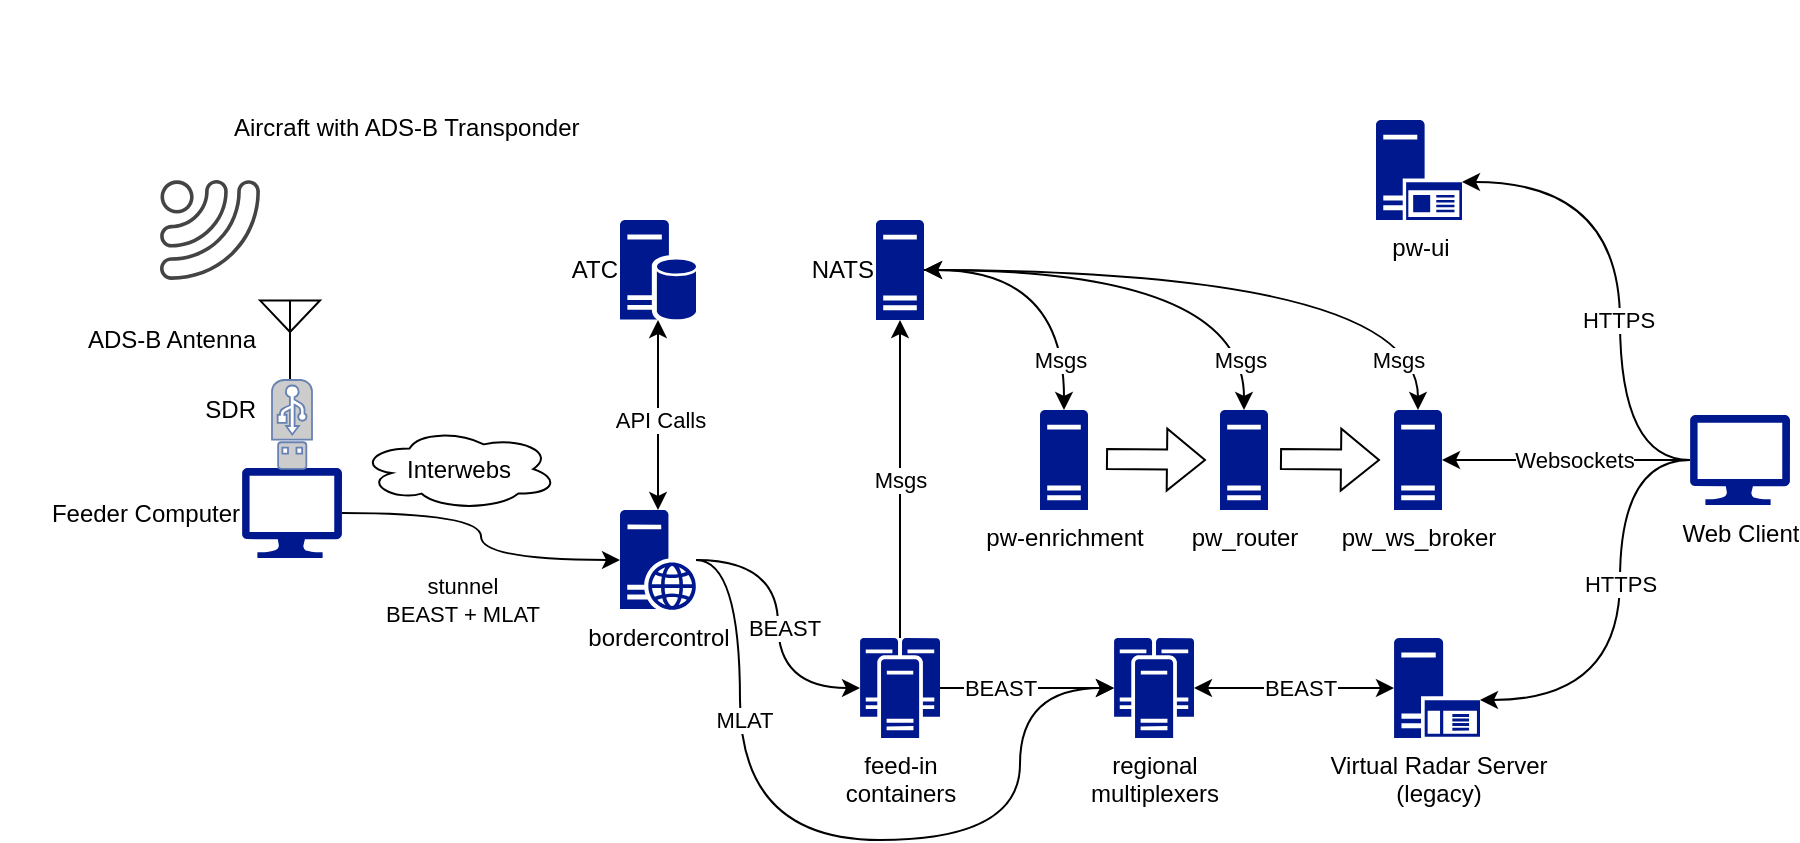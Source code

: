 <mxfile version="22.1.0" type="github" pages="2">
  <diagram name="Normal Diagram" id="iTWbd6mipeBpZk2Jp2Tz">
    <mxGraphModel dx="892" dy="388" grid="1" gridSize="10" guides="1" tooltips="1" connect="1" arrows="1" fold="1" page="1" pageScale="1" pageWidth="827" pageHeight="1169" background="#ffffff" math="0" shadow="0">
      <root>
        <mxCell id="0" />
        <mxCell id="1" parent="0" />
        <mxCell id="iywb-d-cCoqlkZep_opl-2" value="" style="sketch=0;pointerEvents=1;shadow=0;dashed=0;html=1;strokeColor=none;fillColor=#434445;aspect=fixed;labelPosition=center;verticalLabelPosition=bottom;verticalAlign=top;align=center;outlineConnect=0;shape=mxgraph.vvd.wi_fi;rotation=90;" parent="1" vertex="1">
          <mxGeometry x="90" y="100" width="50" height="50" as="geometry" />
        </mxCell>
        <mxCell id="iywb-d-cCoqlkZep_opl-3" value="" style="verticalLabelPosition=bottom;shadow=0;dashed=0;align=center;html=1;verticalAlign=top;shape=mxgraph.electrical.radio.aerial_-_antenna_2;" parent="1" vertex="1">
          <mxGeometry x="140" y="160" width="30" height="40" as="geometry" />
        </mxCell>
        <mxCell id="1zK_jm-uq4jT2fNUcjU_-1" value="Feeder Computer" style="sketch=0;aspect=fixed;pointerEvents=1;shadow=0;dashed=0;html=1;strokeColor=none;labelPosition=left;verticalLabelPosition=middle;verticalAlign=middle;align=right;fillColor=#00188D;shape=mxgraph.azure.computer" parent="1" vertex="1">
          <mxGeometry x="131" y="244" width="50" height="45" as="geometry" />
        </mxCell>
        <mxCell id="1zK_jm-uq4jT2fNUcjU_-2" value="" style="fontColor=#0066CC;verticalAlign=top;verticalLabelPosition=bottom;labelPosition=center;align=center;html=1;outlineConnect=0;fillColor=#CCCCCC;strokeColor=#6881B3;gradientColor=none;gradientDirection=north;strokeWidth=2;shape=mxgraph.networks.usb_stick;rotation=-180;" parent="1" vertex="1">
          <mxGeometry x="146" y="200" width="20" height="44.44" as="geometry" />
        </mxCell>
        <mxCell id="1zK_jm-uq4jT2fNUcjU_-3" value="" style="shape=image;html=1;verticalAlign=top;verticalLabelPosition=bottom;labelBackgroundColor=#ffffff;imageAspect=0;aspect=fixed;image=https://cdn4.iconfinder.com/data/icons/transportation-190/1000/airline_aircraft_airport_air_airliner_airplane_airway-128.png" parent="1" vertex="1">
          <mxGeometry x="10" y="10" width="128" height="128" as="geometry" />
        </mxCell>
        <mxCell id="1zK_jm-uq4jT2fNUcjU_-4" value="Aircraft with ADS-B Transponder" style="text;strokeColor=none;align=left;fillColor=none;html=1;verticalAlign=middle;whiteSpace=wrap;rounded=0;" parent="1" vertex="1">
          <mxGeometry x="125" y="59" width="210" height="30" as="geometry" />
        </mxCell>
        <mxCell id="1zK_jm-uq4jT2fNUcjU_-5" value="ADS-B Antenna" style="text;strokeColor=none;align=right;fillColor=none;html=1;verticalAlign=middle;whiteSpace=wrap;rounded=0;" parent="1" vertex="1">
          <mxGeometry x="35" y="165" width="105" height="30" as="geometry" />
        </mxCell>
        <mxCell id="1zK_jm-uq4jT2fNUcjU_-6" value="SDR" style="text;strokeColor=none;align=right;fillColor=none;html=1;verticalAlign=middle;whiteSpace=wrap;rounded=0;" parent="1" vertex="1">
          <mxGeometry x="100" y="200" width="40" height="30" as="geometry" />
        </mxCell>
        <mxCell id="wi6hc9yVbQGGReYQ5mCS-23" style="edgeStyle=orthogonalEdgeStyle;curved=1;rounded=0;orthogonalLoop=1;jettySize=auto;html=1;entryX=0;entryY=0.5;entryDx=0;entryDy=0;entryPerimeter=0;" parent="1" source="wi6hc9yVbQGGReYQ5mCS-3" target="wi6hc9yVbQGGReYQ5mCS-14" edge="1">
          <mxGeometry relative="1" as="geometry">
            <mxPoint x="400" y="440" as="targetPoint" />
            <Array as="points">
              <mxPoint x="380" y="290" />
              <mxPoint x="380" y="430" />
              <mxPoint x="520" y="430" />
              <mxPoint x="520" y="354" />
            </Array>
          </mxGeometry>
        </mxCell>
        <mxCell id="wi6hc9yVbQGGReYQ5mCS-24" value="MLAT" style="edgeLabel;html=1;align=center;verticalAlign=middle;resizable=0;points=[];" parent="wi6hc9yVbQGGReYQ5mCS-23" vertex="1" connectable="0">
          <mxGeometry x="0.151" y="-1" relative="1" as="geometry">
            <mxPoint x="-81" y="-61" as="offset" />
          </mxGeometry>
        </mxCell>
        <mxCell id="wi6hc9yVbQGGReYQ5mCS-25" style="edgeStyle=orthogonalEdgeStyle;curved=1;rounded=0;orthogonalLoop=1;jettySize=auto;html=1;startArrow=classic;startFill=1;entryX=0.5;entryY=1;entryDx=0;entryDy=0;entryPerimeter=0;" parent="1" source="wi6hc9yVbQGGReYQ5mCS-3" target="wi6hc9yVbQGGReYQ5mCS-5" edge="1">
          <mxGeometry relative="1" as="geometry">
            <mxPoint x="339" y="200" as="targetPoint" />
          </mxGeometry>
        </mxCell>
        <mxCell id="wi6hc9yVbQGGReYQ5mCS-26" value="API Calls" style="edgeLabel;html=1;align=center;verticalAlign=middle;resizable=0;points=[];" parent="wi6hc9yVbQGGReYQ5mCS-25" vertex="1" connectable="0">
          <mxGeometry x="-0.046" y="-1" relative="1" as="geometry">
            <mxPoint as="offset" />
          </mxGeometry>
        </mxCell>
        <mxCell id="wi6hc9yVbQGGReYQ5mCS-3" value="bordercontrol" style="sketch=0;aspect=fixed;pointerEvents=1;shadow=0;dashed=0;html=1;strokeColor=none;labelPosition=center;verticalLabelPosition=bottom;verticalAlign=top;align=center;fillColor=#00188D;shape=mxgraph.mscae.enterprise.web_server" parent="1" vertex="1">
          <mxGeometry x="320" y="265" width="38" height="50" as="geometry" />
        </mxCell>
        <mxCell id="wi6hc9yVbQGGReYQ5mCS-5" value="ATC" style="sketch=0;aspect=fixed;pointerEvents=1;shadow=0;dashed=0;html=1;strokeColor=none;labelPosition=left;verticalLabelPosition=middle;verticalAlign=middle;align=right;fillColor=#00188D;shape=mxgraph.mscae.enterprise.database_server" parent="1" vertex="1">
          <mxGeometry x="320" y="120" width="38" height="50" as="geometry" />
        </mxCell>
        <mxCell id="wi6hc9yVbQGGReYQ5mCS-7" value="feed-in&lt;br&gt;containers" style="sketch=0;aspect=fixed;pointerEvents=1;shadow=0;dashed=0;html=1;strokeColor=none;labelPosition=center;verticalLabelPosition=bottom;verticalAlign=top;align=center;fillColor=#00188D;shape=mxgraph.mscae.enterprise.cluster_server" parent="1" vertex="1">
          <mxGeometry x="440" y="329" width="40" height="50" as="geometry" />
        </mxCell>
        <mxCell id="wi6hc9yVbQGGReYQ5mCS-9" value="Virtual Radar Server&lt;br&gt;(legacy)" style="sketch=0;aspect=fixed;pointerEvents=1;shadow=0;dashed=0;html=1;strokeColor=none;labelPosition=center;verticalLabelPosition=bottom;verticalAlign=top;align=center;fillColor=#00188D;shape=mxgraph.mscae.enterprise.application_server" parent="1" vertex="1">
          <mxGeometry x="707" y="329" width="43" height="50" as="geometry" />
        </mxCell>
        <mxCell id="wi6hc9yVbQGGReYQ5mCS-11" value="Interwebs" style="ellipse;shape=cloud;whiteSpace=wrap;html=1;" parent="1" vertex="1">
          <mxGeometry x="190" y="224" width="99" height="41" as="geometry" />
        </mxCell>
        <mxCell id="wi6hc9yVbQGGReYQ5mCS-12" style="edgeStyle=orthogonalEdgeStyle;curved=1;rounded=0;orthogonalLoop=1;jettySize=auto;html=1;entryX=0;entryY=0.5;entryDx=0;entryDy=0;entryPerimeter=0;" parent="1" source="wi6hc9yVbQGGReYQ5mCS-3" target="wi6hc9yVbQGGReYQ5mCS-7" edge="1">
          <mxGeometry relative="1" as="geometry" />
        </mxCell>
        <mxCell id="wi6hc9yVbQGGReYQ5mCS-13" value="BEAST" style="edgeLabel;html=1;align=center;verticalAlign=middle;resizable=0;points=[];" parent="wi6hc9yVbQGGReYQ5mCS-12" vertex="1" connectable="0">
          <mxGeometry x="0.024" y="3" relative="1" as="geometry">
            <mxPoint as="offset" />
          </mxGeometry>
        </mxCell>
        <mxCell id="wi6hc9yVbQGGReYQ5mCS-14" value="regional&lt;br&gt;multiplexers" style="sketch=0;aspect=fixed;pointerEvents=1;shadow=0;dashed=0;html=1;strokeColor=none;labelPosition=center;verticalLabelPosition=bottom;verticalAlign=top;align=center;fillColor=#00188D;shape=mxgraph.mscae.enterprise.cluster_server" parent="1" vertex="1">
          <mxGeometry x="567" y="329" width="40" height="50" as="geometry" />
        </mxCell>
        <mxCell id="wi6hc9yVbQGGReYQ5mCS-16" style="edgeStyle=orthogonalEdgeStyle;curved=1;rounded=0;orthogonalLoop=1;jettySize=auto;html=1;entryX=0;entryY=0.5;entryDx=0;entryDy=0;entryPerimeter=0;" parent="1" source="wi6hc9yVbQGGReYQ5mCS-7" target="wi6hc9yVbQGGReYQ5mCS-14" edge="1">
          <mxGeometry relative="1" as="geometry" />
        </mxCell>
        <mxCell id="wi6hc9yVbQGGReYQ5mCS-17" value="BEAST" style="edgeLabel;html=1;align=center;verticalAlign=middle;resizable=0;points=[];" parent="wi6hc9yVbQGGReYQ5mCS-16" vertex="1" connectable="0">
          <mxGeometry x="0.025" y="-2" relative="1" as="geometry">
            <mxPoint x="-15" y="-2" as="offset" />
          </mxGeometry>
        </mxCell>
        <mxCell id="wi6hc9yVbQGGReYQ5mCS-21" style="edgeStyle=orthogonalEdgeStyle;curved=1;rounded=0;orthogonalLoop=1;jettySize=auto;html=1;entryX=0;entryY=0.5;entryDx=0;entryDy=0;entryPerimeter=0;startArrow=classic;startFill=1;" parent="1" source="wi6hc9yVbQGGReYQ5mCS-14" target="wi6hc9yVbQGGReYQ5mCS-9" edge="1">
          <mxGeometry relative="1" as="geometry" />
        </mxCell>
        <mxCell id="wi6hc9yVbQGGReYQ5mCS-51" value="BEAST" style="edgeLabel;html=1;align=center;verticalAlign=middle;resizable=0;points=[];" parent="wi6hc9yVbQGGReYQ5mCS-21" vertex="1" connectable="0">
          <mxGeometry x="-0.08" y="-1" relative="1" as="geometry">
            <mxPoint x="7" y="-1" as="offset" />
          </mxGeometry>
        </mxCell>
        <mxCell id="wi6hc9yVbQGGReYQ5mCS-27" value="NATS" style="sketch=0;aspect=fixed;pointerEvents=1;shadow=0;dashed=0;html=1;strokeColor=none;labelPosition=left;verticalLabelPosition=middle;verticalAlign=middle;align=right;fillColor=#00188D;shape=mxgraph.mscae.enterprise.server_generic" parent="1" vertex="1">
          <mxGeometry x="448" y="120" width="24" height="50" as="geometry" />
        </mxCell>
        <mxCell id="wi6hc9yVbQGGReYQ5mCS-28" value="Msgs" style="edgeStyle=orthogonalEdgeStyle;curved=1;rounded=0;orthogonalLoop=1;jettySize=auto;html=1;" parent="1" source="wi6hc9yVbQGGReYQ5mCS-7" target="wi6hc9yVbQGGReYQ5mCS-27" edge="1">
          <mxGeometry relative="1" as="geometry">
            <mxPoint x="460" y="190" as="targetPoint" />
          </mxGeometry>
        </mxCell>
        <mxCell id="wi6hc9yVbQGGReYQ5mCS-31" style="edgeStyle=orthogonalEdgeStyle;curved=1;rounded=0;orthogonalLoop=1;jettySize=auto;html=1;entryX=0;entryY=0.5;entryDx=0;entryDy=0;entryPerimeter=0;" parent="1" source="1zK_jm-uq4jT2fNUcjU_-1" target="wi6hc9yVbQGGReYQ5mCS-3" edge="1">
          <mxGeometry relative="1" as="geometry" />
        </mxCell>
        <mxCell id="wi6hc9yVbQGGReYQ5mCS-32" value="stunnel&lt;br&gt;BEAST + MLAT" style="edgeLabel;html=1;align=center;verticalAlign=middle;resizable=0;points=[];fillColor=none;" parent="wi6hc9yVbQGGReYQ5mCS-31" vertex="1" connectable="0">
          <mxGeometry x="0.009" y="1" relative="1" as="geometry">
            <mxPoint x="-11" y="31" as="offset" />
          </mxGeometry>
        </mxCell>
        <mxCell id="wi6hc9yVbQGGReYQ5mCS-35" value="pw-enrichment" style="sketch=0;aspect=fixed;pointerEvents=1;shadow=0;dashed=0;html=1;strokeColor=none;labelPosition=center;verticalLabelPosition=bottom;verticalAlign=top;align=center;fillColor=#00188D;shape=mxgraph.mscae.enterprise.server_generic" parent="1" vertex="1">
          <mxGeometry x="530" y="215" width="24" height="50" as="geometry" />
        </mxCell>
        <mxCell id="wi6hc9yVbQGGReYQ5mCS-36" style="edgeStyle=orthogonalEdgeStyle;curved=1;rounded=0;orthogonalLoop=1;jettySize=auto;html=1;exitX=1;exitY=0.5;exitDx=0;exitDy=0;exitPerimeter=0;entryX=0.5;entryY=0;entryDx=0;entryDy=0;entryPerimeter=0;startArrow=classic;startFill=1;" parent="1" source="wi6hc9yVbQGGReYQ5mCS-27" target="wi6hc9yVbQGGReYQ5mCS-35" edge="1">
          <mxGeometry relative="1" as="geometry" />
        </mxCell>
        <mxCell id="wi6hc9yVbQGGReYQ5mCS-37" value="Msgs" style="edgeLabel;html=1;align=center;verticalAlign=middle;resizable=0;points=[];" parent="wi6hc9yVbQGGReYQ5mCS-36" vertex="1" connectable="0">
          <mxGeometry x="0.257" y="-12" relative="1" as="geometry">
            <mxPoint x="10" y="27" as="offset" />
          </mxGeometry>
        </mxCell>
        <mxCell id="wi6hc9yVbQGGReYQ5mCS-38" value="pw_router" style="sketch=0;aspect=fixed;pointerEvents=1;shadow=0;dashed=0;html=1;strokeColor=none;labelPosition=center;verticalLabelPosition=bottom;verticalAlign=top;align=center;fillColor=#00188D;shape=mxgraph.mscae.enterprise.server_generic" parent="1" vertex="1">
          <mxGeometry x="620" y="215" width="24" height="50" as="geometry" />
        </mxCell>
        <mxCell id="wi6hc9yVbQGGReYQ5mCS-39" style="edgeStyle=orthogonalEdgeStyle;curved=1;rounded=0;orthogonalLoop=1;jettySize=auto;html=1;exitX=0.5;exitY=0;exitDx=0;exitDy=0;exitPerimeter=0;entryX=1;entryY=0.5;entryDx=0;entryDy=0;entryPerimeter=0;startArrow=classic;startFill=1;" parent="1" source="wi6hc9yVbQGGReYQ5mCS-38" target="wi6hc9yVbQGGReYQ5mCS-27" edge="1">
          <mxGeometry relative="1" as="geometry" />
        </mxCell>
        <mxCell id="wi6hc9yVbQGGReYQ5mCS-40" value="Msgs" style="edgeLabel;html=1;align=center;verticalAlign=middle;resizable=0;points=[];" parent="wi6hc9yVbQGGReYQ5mCS-39" vertex="1" connectable="0">
          <mxGeometry x="-0.73" y="6" relative="1" as="geometry">
            <mxPoint x="4" y="6" as="offset" />
          </mxGeometry>
        </mxCell>
        <mxCell id="wi6hc9yVbQGGReYQ5mCS-41" value="pw_ws_broker" style="sketch=0;aspect=fixed;pointerEvents=1;shadow=0;dashed=0;html=1;strokeColor=none;labelPosition=center;verticalLabelPosition=bottom;verticalAlign=top;align=center;fillColor=#00188D;shape=mxgraph.mscae.enterprise.server_generic" parent="1" vertex="1">
          <mxGeometry x="707" y="215" width="24" height="50" as="geometry" />
        </mxCell>
        <mxCell id="wi6hc9yVbQGGReYQ5mCS-42" style="edgeStyle=orthogonalEdgeStyle;curved=1;rounded=0;orthogonalLoop=1;jettySize=auto;html=1;entryX=0.5;entryY=0;entryDx=0;entryDy=0;entryPerimeter=0;" parent="1" source="wi6hc9yVbQGGReYQ5mCS-27" target="wi6hc9yVbQGGReYQ5mCS-41" edge="1">
          <mxGeometry relative="1" as="geometry" />
        </mxCell>
        <mxCell id="wi6hc9yVbQGGReYQ5mCS-43" value="Msgs" style="edgeLabel;html=1;align=center;verticalAlign=middle;resizable=0;points=[];" parent="wi6hc9yVbQGGReYQ5mCS-42" vertex="1" connectable="0">
          <mxGeometry x="0.219" y="-20" relative="1" as="geometry">
            <mxPoint x="44" y="25" as="offset" />
          </mxGeometry>
        </mxCell>
        <mxCell id="wi6hc9yVbQGGReYQ5mCS-46" value="" style="shape=flexArrow;endArrow=classic;html=1;rounded=0;curved=1;" parent="1" edge="1">
          <mxGeometry width="50" height="50" relative="1" as="geometry">
            <mxPoint x="563" y="239.5" as="sourcePoint" />
            <mxPoint x="613" y="240" as="targetPoint" />
          </mxGeometry>
        </mxCell>
        <mxCell id="wi6hc9yVbQGGReYQ5mCS-47" value="" style="shape=flexArrow;endArrow=classic;html=1;rounded=0;curved=1;" parent="1" edge="1">
          <mxGeometry width="50" height="50" relative="1" as="geometry">
            <mxPoint x="650" y="239.5" as="sourcePoint" />
            <mxPoint x="700" y="240" as="targetPoint" />
          </mxGeometry>
        </mxCell>
        <mxCell id="wi6hc9yVbQGGReYQ5mCS-48" value="Web Client" style="sketch=0;aspect=fixed;pointerEvents=1;shadow=0;dashed=0;html=1;strokeColor=none;labelPosition=center;verticalLabelPosition=bottom;verticalAlign=top;align=center;fillColor=#00188D;shape=mxgraph.azure.computer" parent="1" vertex="1">
          <mxGeometry x="855" y="217.5" width="50" height="45" as="geometry" />
        </mxCell>
        <mxCell id="wi6hc9yVbQGGReYQ5mCS-49" style="edgeStyle=orthogonalEdgeStyle;curved=1;rounded=0;orthogonalLoop=1;jettySize=auto;html=1;entryX=1;entryY=0.5;entryDx=0;entryDy=0;entryPerimeter=0;" parent="1" source="wi6hc9yVbQGGReYQ5mCS-48" target="wi6hc9yVbQGGReYQ5mCS-41" edge="1">
          <mxGeometry relative="1" as="geometry" />
        </mxCell>
        <mxCell id="wi6hc9yVbQGGReYQ5mCS-50" value="Websockets" style="edgeLabel;html=1;align=center;verticalAlign=middle;resizable=0;points=[];" parent="wi6hc9yVbQGGReYQ5mCS-49" vertex="1" connectable="0">
          <mxGeometry x="-0.063" relative="1" as="geometry">
            <mxPoint as="offset" />
          </mxGeometry>
        </mxCell>
        <mxCell id="wi6hc9yVbQGGReYQ5mCS-54" value="pw-ui" style="sketch=0;aspect=fixed;pointerEvents=1;shadow=0;dashed=0;html=1;strokeColor=none;labelPosition=center;verticalLabelPosition=bottom;verticalAlign=top;align=center;fillColor=#00188D;shape=mxgraph.mscae.enterprise.application_server2" parent="1" vertex="1">
          <mxGeometry x="698" y="70" width="43" height="50" as="geometry" />
        </mxCell>
        <mxCell id="wi6hc9yVbQGGReYQ5mCS-55" style="edgeStyle=orthogonalEdgeStyle;curved=1;rounded=0;orthogonalLoop=1;jettySize=auto;html=1;exitX=0;exitY=0.5;exitDx=0;exitDy=0;exitPerimeter=0;entryX=1;entryY=0.62;entryDx=0;entryDy=0;entryPerimeter=0;" parent="1" source="wi6hc9yVbQGGReYQ5mCS-48" target="wi6hc9yVbQGGReYQ5mCS-54" edge="1">
          <mxGeometry relative="1" as="geometry">
            <Array as="points">
              <mxPoint x="820" y="240" />
              <mxPoint x="820" y="101" />
            </Array>
          </mxGeometry>
        </mxCell>
        <mxCell id="wi6hc9yVbQGGReYQ5mCS-56" value="HTTPS" style="edgeLabel;html=1;align=center;verticalAlign=middle;resizable=0;points=[];" parent="wi6hc9yVbQGGReYQ5mCS-55" vertex="1" connectable="0">
          <mxGeometry x="-0.17" y="1" relative="1" as="geometry">
            <mxPoint as="offset" />
          </mxGeometry>
        </mxCell>
        <mxCell id="wi6hc9yVbQGGReYQ5mCS-57" style="edgeStyle=orthogonalEdgeStyle;curved=1;rounded=0;orthogonalLoop=1;jettySize=auto;html=1;entryX=1;entryY=0.62;entryDx=0;entryDy=0;entryPerimeter=0;" parent="1" source="wi6hc9yVbQGGReYQ5mCS-48" target="wi6hc9yVbQGGReYQ5mCS-9" edge="1">
          <mxGeometry relative="1" as="geometry">
            <Array as="points">
              <mxPoint x="820" y="240" />
              <mxPoint x="820" y="360" />
            </Array>
          </mxGeometry>
        </mxCell>
        <mxCell id="wi6hc9yVbQGGReYQ5mCS-58" value="HTTPS" style="edgeLabel;html=1;align=center;verticalAlign=middle;resizable=0;points=[];" parent="wi6hc9yVbQGGReYQ5mCS-57" vertex="1" connectable="0">
          <mxGeometry x="-0.138" relative="1" as="geometry">
            <mxPoint as="offset" />
          </mxGeometry>
        </mxCell>
      </root>
    </mxGraphModel>
  </diagram>
  <diagram name="Connection Process" id="zjndegE4sOWe3NWzUyFI">
    <mxGraphModel dx="892" dy="388" grid="1" gridSize="10" guides="1" tooltips="1" connect="1" arrows="1" fold="1" page="1" pageScale="1" pageWidth="827" pageHeight="1169" background="#ffffff" math="0" shadow="0">
      <root>
        <mxCell id="wTiIIeL5UITSY5_BUZE6-0" />
        <mxCell id="wTiIIeL5UITSY5_BUZE6-1" parent="wTiIIeL5UITSY5_BUZE6-0" />
        <mxCell id="wTiIIeL5UITSY5_BUZE6-2" value="" style="sketch=0;pointerEvents=1;shadow=0;dashed=0;html=1;strokeColor=none;fillColor=#434445;aspect=fixed;labelPosition=center;verticalLabelPosition=bottom;verticalAlign=top;align=center;outlineConnect=0;shape=mxgraph.vvd.wi_fi;rotation=90;" vertex="1" parent="wTiIIeL5UITSY5_BUZE6-1">
          <mxGeometry x="90" y="100" width="50" height="50" as="geometry" />
        </mxCell>
        <mxCell id="wTiIIeL5UITSY5_BUZE6-3" value="" style="verticalLabelPosition=bottom;shadow=0;dashed=0;align=center;html=1;verticalAlign=top;shape=mxgraph.electrical.radio.aerial_-_antenna_2;" vertex="1" parent="wTiIIeL5UITSY5_BUZE6-1">
          <mxGeometry x="140" y="160" width="30" height="40" as="geometry" />
        </mxCell>
        <mxCell id="wTiIIeL5UITSY5_BUZE6-4" value="Feeder Computer" style="sketch=0;aspect=fixed;pointerEvents=1;shadow=0;dashed=0;html=1;strokeColor=none;labelPosition=left;verticalLabelPosition=middle;verticalAlign=middle;align=right;fillColor=#00188D;shape=mxgraph.azure.computer" vertex="1" parent="wTiIIeL5UITSY5_BUZE6-1">
          <mxGeometry x="131" y="244" width="50" height="45" as="geometry" />
        </mxCell>
        <mxCell id="wTiIIeL5UITSY5_BUZE6-5" value="" style="fontColor=#0066CC;verticalAlign=top;verticalLabelPosition=bottom;labelPosition=center;align=center;html=1;outlineConnect=0;fillColor=#CCCCCC;strokeColor=#6881B3;gradientColor=none;gradientDirection=north;strokeWidth=2;shape=mxgraph.networks.usb_stick;rotation=-180;" vertex="1" parent="wTiIIeL5UITSY5_BUZE6-1">
          <mxGeometry x="146" y="200" width="20" height="44.44" as="geometry" />
        </mxCell>
        <mxCell id="wTiIIeL5UITSY5_BUZE6-6" value="" style="shape=image;html=1;verticalAlign=top;verticalLabelPosition=bottom;labelBackgroundColor=#ffffff;imageAspect=0;aspect=fixed;image=https://cdn4.iconfinder.com/data/icons/transportation-190/1000/airline_aircraft_airport_air_airliner_airplane_airway-128.png" vertex="1" parent="wTiIIeL5UITSY5_BUZE6-1">
          <mxGeometry x="10" y="10" width="128" height="128" as="geometry" />
        </mxCell>
        <mxCell id="wTiIIeL5UITSY5_BUZE6-7" value="Aircraft with ADS-B Transponder" style="text;strokeColor=none;align=left;fillColor=none;html=1;verticalAlign=middle;whiteSpace=wrap;rounded=0;" vertex="1" parent="wTiIIeL5UITSY5_BUZE6-1">
          <mxGeometry x="125" y="59" width="210" height="30" as="geometry" />
        </mxCell>
        <mxCell id="wTiIIeL5UITSY5_BUZE6-8" value="ADS-B Antenna" style="text;strokeColor=none;align=right;fillColor=none;html=1;verticalAlign=middle;whiteSpace=wrap;rounded=0;" vertex="1" parent="wTiIIeL5UITSY5_BUZE6-1">
          <mxGeometry x="35" y="165" width="105" height="30" as="geometry" />
        </mxCell>
        <mxCell id="wTiIIeL5UITSY5_BUZE6-9" value="SDR" style="text;strokeColor=none;align=right;fillColor=none;html=1;verticalAlign=middle;whiteSpace=wrap;rounded=0;" vertex="1" parent="wTiIIeL5UITSY5_BUZE6-1">
          <mxGeometry x="100" y="200" width="40" height="30" as="geometry" />
        </mxCell>
        <mxCell id="wTiIIeL5UITSY5_BUZE6-10" style="edgeStyle=orthogonalEdgeStyle;curved=1;rounded=0;orthogonalLoop=1;jettySize=auto;html=1;entryX=0;entryY=0.5;entryDx=0;entryDy=0;entryPerimeter=0;" edge="1" parent="wTiIIeL5UITSY5_BUZE6-1" source="wTiIIeL5UITSY5_BUZE6-14" target="wTiIIeL5UITSY5_BUZE6-21">
          <mxGeometry relative="1" as="geometry">
            <mxPoint x="400" y="440" as="targetPoint" />
            <Array as="points">
              <mxPoint x="380" y="290" />
              <mxPoint x="380" y="430" />
              <mxPoint x="520" y="430" />
              <mxPoint x="520" y="354" />
            </Array>
          </mxGeometry>
        </mxCell>
        <mxCell id="wTiIIeL5UITSY5_BUZE6-11" value="MLAT" style="edgeLabel;html=1;align=center;verticalAlign=middle;resizable=0;points=[];" vertex="1" connectable="0" parent="wTiIIeL5UITSY5_BUZE6-10">
          <mxGeometry x="0.151" y="-1" relative="1" as="geometry">
            <mxPoint x="-81" y="-61" as="offset" />
          </mxGeometry>
        </mxCell>
        <mxCell id="wTiIIeL5UITSY5_BUZE6-12" style="edgeStyle=orthogonalEdgeStyle;curved=1;rounded=0;orthogonalLoop=1;jettySize=auto;html=1;startArrow=classic;startFill=1;entryX=0.5;entryY=1;entryDx=0;entryDy=0;entryPerimeter=0;" edge="1" parent="wTiIIeL5UITSY5_BUZE6-1" source="wTiIIeL5UITSY5_BUZE6-14" target="wTiIIeL5UITSY5_BUZE6-15">
          <mxGeometry relative="1" as="geometry">
            <mxPoint x="339" y="200" as="targetPoint" />
          </mxGeometry>
        </mxCell>
        <mxCell id="wTiIIeL5UITSY5_BUZE6-13" value="API Calls" style="edgeLabel;html=1;align=center;verticalAlign=middle;resizable=0;points=[];" vertex="1" connectable="0" parent="wTiIIeL5UITSY5_BUZE6-12">
          <mxGeometry x="-0.046" y="-1" relative="1" as="geometry">
            <mxPoint as="offset" />
          </mxGeometry>
        </mxCell>
        <mxCell id="wTiIIeL5UITSY5_BUZE6-14" value="bordercontrol" style="sketch=0;aspect=fixed;pointerEvents=1;shadow=0;dashed=0;html=1;strokeColor=none;labelPosition=center;verticalLabelPosition=bottom;verticalAlign=top;align=center;fillColor=#00188D;shape=mxgraph.mscae.enterprise.web_server" vertex="1" parent="wTiIIeL5UITSY5_BUZE6-1">
          <mxGeometry x="320" y="265" width="38" height="50" as="geometry" />
        </mxCell>
        <mxCell id="wTiIIeL5UITSY5_BUZE6-15" value="ATC" style="sketch=0;aspect=fixed;pointerEvents=1;shadow=0;dashed=0;html=1;strokeColor=none;labelPosition=left;verticalLabelPosition=middle;verticalAlign=middle;align=right;fillColor=#00188D;shape=mxgraph.mscae.enterprise.database_server" vertex="1" parent="wTiIIeL5UITSY5_BUZE6-1">
          <mxGeometry x="320" y="120" width="38" height="50" as="geometry" />
        </mxCell>
        <mxCell id="wTiIIeL5UITSY5_BUZE6-16" value="feed-in&lt;br&gt;containers" style="sketch=0;aspect=fixed;pointerEvents=1;shadow=0;dashed=0;html=1;strokeColor=none;labelPosition=center;verticalLabelPosition=bottom;verticalAlign=top;align=center;fillColor=#00188D;shape=mxgraph.mscae.enterprise.cluster_server" vertex="1" parent="wTiIIeL5UITSY5_BUZE6-1">
          <mxGeometry x="440" y="329" width="40" height="50" as="geometry" />
        </mxCell>
        <mxCell id="wTiIIeL5UITSY5_BUZE6-17" value="Virtual Radar Server&lt;br&gt;(legacy)" style="sketch=0;aspect=fixed;pointerEvents=1;shadow=0;dashed=0;html=1;strokeColor=none;labelPosition=center;verticalLabelPosition=bottom;verticalAlign=top;align=center;fillColor=#00188D;shape=mxgraph.mscae.enterprise.application_server" vertex="1" parent="wTiIIeL5UITSY5_BUZE6-1">
          <mxGeometry x="707" y="329" width="43" height="50" as="geometry" />
        </mxCell>
        <mxCell id="wTiIIeL5UITSY5_BUZE6-18" value="Interwebs" style="ellipse;shape=cloud;whiteSpace=wrap;html=1;" vertex="1" parent="wTiIIeL5UITSY5_BUZE6-1">
          <mxGeometry x="190" y="224" width="99" height="41" as="geometry" />
        </mxCell>
        <mxCell id="wTiIIeL5UITSY5_BUZE6-19" style="edgeStyle=orthogonalEdgeStyle;curved=1;rounded=0;orthogonalLoop=1;jettySize=auto;html=1;entryX=0;entryY=0.5;entryDx=0;entryDy=0;entryPerimeter=0;" edge="1" parent="wTiIIeL5UITSY5_BUZE6-1" source="wTiIIeL5UITSY5_BUZE6-14" target="wTiIIeL5UITSY5_BUZE6-16">
          <mxGeometry relative="1" as="geometry" />
        </mxCell>
        <mxCell id="wTiIIeL5UITSY5_BUZE6-20" value="BEAST" style="edgeLabel;html=1;align=center;verticalAlign=middle;resizable=0;points=[];" vertex="1" connectable="0" parent="wTiIIeL5UITSY5_BUZE6-19">
          <mxGeometry x="0.024" y="3" relative="1" as="geometry">
            <mxPoint as="offset" />
          </mxGeometry>
        </mxCell>
        <mxCell id="wTiIIeL5UITSY5_BUZE6-21" value="regional&lt;br&gt;multiplexers" style="sketch=0;aspect=fixed;pointerEvents=1;shadow=0;dashed=0;html=1;strokeColor=none;labelPosition=center;verticalLabelPosition=bottom;verticalAlign=top;align=center;fillColor=#00188D;shape=mxgraph.mscae.enterprise.cluster_server" vertex="1" parent="wTiIIeL5UITSY5_BUZE6-1">
          <mxGeometry x="567" y="329" width="40" height="50" as="geometry" />
        </mxCell>
        <mxCell id="wTiIIeL5UITSY5_BUZE6-22" style="edgeStyle=orthogonalEdgeStyle;curved=1;rounded=0;orthogonalLoop=1;jettySize=auto;html=1;entryX=0;entryY=0.5;entryDx=0;entryDy=0;entryPerimeter=0;" edge="1" parent="wTiIIeL5UITSY5_BUZE6-1" source="wTiIIeL5UITSY5_BUZE6-16" target="wTiIIeL5UITSY5_BUZE6-21">
          <mxGeometry relative="1" as="geometry" />
        </mxCell>
        <mxCell id="wTiIIeL5UITSY5_BUZE6-23" value="BEAST" style="edgeLabel;html=1;align=center;verticalAlign=middle;resizable=0;points=[];" vertex="1" connectable="0" parent="wTiIIeL5UITSY5_BUZE6-22">
          <mxGeometry x="0.025" y="-2" relative="1" as="geometry">
            <mxPoint x="-15" y="-2" as="offset" />
          </mxGeometry>
        </mxCell>
        <mxCell id="wTiIIeL5UITSY5_BUZE6-24" style="edgeStyle=orthogonalEdgeStyle;curved=1;rounded=0;orthogonalLoop=1;jettySize=auto;html=1;entryX=0;entryY=0.5;entryDx=0;entryDy=0;entryPerimeter=0;startArrow=classic;startFill=1;" edge="1" parent="wTiIIeL5UITSY5_BUZE6-1" source="wTiIIeL5UITSY5_BUZE6-21" target="wTiIIeL5UITSY5_BUZE6-17">
          <mxGeometry relative="1" as="geometry" />
        </mxCell>
        <mxCell id="wTiIIeL5UITSY5_BUZE6-25" value="BEAST" style="edgeLabel;html=1;align=center;verticalAlign=middle;resizable=0;points=[];" vertex="1" connectable="0" parent="wTiIIeL5UITSY5_BUZE6-24">
          <mxGeometry x="-0.08" y="-1" relative="1" as="geometry">
            <mxPoint x="7" y="-1" as="offset" />
          </mxGeometry>
        </mxCell>
        <mxCell id="wTiIIeL5UITSY5_BUZE6-26" value="NATS" style="sketch=0;aspect=fixed;pointerEvents=1;shadow=0;dashed=0;html=1;strokeColor=none;labelPosition=left;verticalLabelPosition=middle;verticalAlign=middle;align=right;fillColor=#00188D;shape=mxgraph.mscae.enterprise.server_generic" vertex="1" parent="wTiIIeL5UITSY5_BUZE6-1">
          <mxGeometry x="448" y="120" width="24" height="50" as="geometry" />
        </mxCell>
        <mxCell id="wTiIIeL5UITSY5_BUZE6-27" value="Msgs" style="edgeStyle=orthogonalEdgeStyle;curved=1;rounded=0;orthogonalLoop=1;jettySize=auto;html=1;" edge="1" parent="wTiIIeL5UITSY5_BUZE6-1" source="wTiIIeL5UITSY5_BUZE6-16" target="wTiIIeL5UITSY5_BUZE6-26">
          <mxGeometry relative="1" as="geometry">
            <mxPoint x="460" y="190" as="targetPoint" />
          </mxGeometry>
        </mxCell>
        <mxCell id="wTiIIeL5UITSY5_BUZE6-28" style="edgeStyle=orthogonalEdgeStyle;curved=1;rounded=0;orthogonalLoop=1;jettySize=auto;html=1;entryX=0;entryY=0.5;entryDx=0;entryDy=0;entryPerimeter=0;" edge="1" parent="wTiIIeL5UITSY5_BUZE6-1" source="wTiIIeL5UITSY5_BUZE6-4" target="wTiIIeL5UITSY5_BUZE6-14">
          <mxGeometry relative="1" as="geometry" />
        </mxCell>
        <mxCell id="wTiIIeL5UITSY5_BUZE6-29" value="stunnel&lt;br&gt;BEAST + MLAT" style="edgeLabel;html=1;align=center;verticalAlign=middle;resizable=0;points=[];fillColor=none;" vertex="1" connectable="0" parent="wTiIIeL5UITSY5_BUZE6-28">
          <mxGeometry x="0.009" y="1" relative="1" as="geometry">
            <mxPoint x="-11" y="31" as="offset" />
          </mxGeometry>
        </mxCell>
        <mxCell id="wTiIIeL5UITSY5_BUZE6-30" value="pw-enrichment" style="sketch=0;aspect=fixed;pointerEvents=1;shadow=0;dashed=0;html=1;strokeColor=none;labelPosition=center;verticalLabelPosition=bottom;verticalAlign=top;align=center;fillColor=#00188D;shape=mxgraph.mscae.enterprise.server_generic" vertex="1" parent="wTiIIeL5UITSY5_BUZE6-1">
          <mxGeometry x="530" y="215" width="24" height="50" as="geometry" />
        </mxCell>
        <mxCell id="wTiIIeL5UITSY5_BUZE6-31" style="edgeStyle=orthogonalEdgeStyle;curved=1;rounded=0;orthogonalLoop=1;jettySize=auto;html=1;exitX=1;exitY=0.5;exitDx=0;exitDy=0;exitPerimeter=0;entryX=0.5;entryY=0;entryDx=0;entryDy=0;entryPerimeter=0;startArrow=classic;startFill=1;" edge="1" parent="wTiIIeL5UITSY5_BUZE6-1" source="wTiIIeL5UITSY5_BUZE6-26" target="wTiIIeL5UITSY5_BUZE6-30">
          <mxGeometry relative="1" as="geometry" />
        </mxCell>
        <mxCell id="wTiIIeL5UITSY5_BUZE6-32" value="Msgs" style="edgeLabel;html=1;align=center;verticalAlign=middle;resizable=0;points=[];" vertex="1" connectable="0" parent="wTiIIeL5UITSY5_BUZE6-31">
          <mxGeometry x="0.257" y="-12" relative="1" as="geometry">
            <mxPoint x="10" y="27" as="offset" />
          </mxGeometry>
        </mxCell>
        <mxCell id="wTiIIeL5UITSY5_BUZE6-33" value="pw_router" style="sketch=0;aspect=fixed;pointerEvents=1;shadow=0;dashed=0;html=1;strokeColor=none;labelPosition=center;verticalLabelPosition=bottom;verticalAlign=top;align=center;fillColor=#00188D;shape=mxgraph.mscae.enterprise.server_generic" vertex="1" parent="wTiIIeL5UITSY5_BUZE6-1">
          <mxGeometry x="620" y="215" width="24" height="50" as="geometry" />
        </mxCell>
        <mxCell id="wTiIIeL5UITSY5_BUZE6-34" style="edgeStyle=orthogonalEdgeStyle;curved=1;rounded=0;orthogonalLoop=1;jettySize=auto;html=1;exitX=0.5;exitY=0;exitDx=0;exitDy=0;exitPerimeter=0;entryX=1;entryY=0.5;entryDx=0;entryDy=0;entryPerimeter=0;startArrow=classic;startFill=1;" edge="1" parent="wTiIIeL5UITSY5_BUZE6-1" source="wTiIIeL5UITSY5_BUZE6-33" target="wTiIIeL5UITSY5_BUZE6-26">
          <mxGeometry relative="1" as="geometry" />
        </mxCell>
        <mxCell id="wTiIIeL5UITSY5_BUZE6-35" value="Msgs" style="edgeLabel;html=1;align=center;verticalAlign=middle;resizable=0;points=[];" vertex="1" connectable="0" parent="wTiIIeL5UITSY5_BUZE6-34">
          <mxGeometry x="-0.73" y="6" relative="1" as="geometry">
            <mxPoint x="4" y="6" as="offset" />
          </mxGeometry>
        </mxCell>
        <mxCell id="wTiIIeL5UITSY5_BUZE6-36" value="pw_ws_broker" style="sketch=0;aspect=fixed;pointerEvents=1;shadow=0;dashed=0;html=1;strokeColor=none;labelPosition=center;verticalLabelPosition=bottom;verticalAlign=top;align=center;fillColor=#00188D;shape=mxgraph.mscae.enterprise.server_generic" vertex="1" parent="wTiIIeL5UITSY5_BUZE6-1">
          <mxGeometry x="707" y="215" width="24" height="50" as="geometry" />
        </mxCell>
        <mxCell id="wTiIIeL5UITSY5_BUZE6-37" style="edgeStyle=orthogonalEdgeStyle;curved=1;rounded=0;orthogonalLoop=1;jettySize=auto;html=1;entryX=0.5;entryY=0;entryDx=0;entryDy=0;entryPerimeter=0;" edge="1" parent="wTiIIeL5UITSY5_BUZE6-1" source="wTiIIeL5UITSY5_BUZE6-26" target="wTiIIeL5UITSY5_BUZE6-36">
          <mxGeometry relative="1" as="geometry" />
        </mxCell>
        <mxCell id="wTiIIeL5UITSY5_BUZE6-38" value="Msgs" style="edgeLabel;html=1;align=center;verticalAlign=middle;resizable=0;points=[];" vertex="1" connectable="0" parent="wTiIIeL5UITSY5_BUZE6-37">
          <mxGeometry x="0.219" y="-20" relative="1" as="geometry">
            <mxPoint x="44" y="25" as="offset" />
          </mxGeometry>
        </mxCell>
        <mxCell id="wTiIIeL5UITSY5_BUZE6-39" value="" style="shape=flexArrow;endArrow=classic;html=1;rounded=0;curved=1;" edge="1" parent="wTiIIeL5UITSY5_BUZE6-1">
          <mxGeometry width="50" height="50" relative="1" as="geometry">
            <mxPoint x="563" y="239.5" as="sourcePoint" />
            <mxPoint x="613" y="240" as="targetPoint" />
          </mxGeometry>
        </mxCell>
        <mxCell id="wTiIIeL5UITSY5_BUZE6-40" value="" style="shape=flexArrow;endArrow=classic;html=1;rounded=0;curved=1;" edge="1" parent="wTiIIeL5UITSY5_BUZE6-1">
          <mxGeometry width="50" height="50" relative="1" as="geometry">
            <mxPoint x="650" y="239.5" as="sourcePoint" />
            <mxPoint x="700" y="240" as="targetPoint" />
          </mxGeometry>
        </mxCell>
        <mxCell id="wTiIIeL5UITSY5_BUZE6-41" value="Web Client" style="sketch=0;aspect=fixed;pointerEvents=1;shadow=0;dashed=0;html=1;strokeColor=none;labelPosition=center;verticalLabelPosition=bottom;verticalAlign=top;align=center;fillColor=#00188D;shape=mxgraph.azure.computer" vertex="1" parent="wTiIIeL5UITSY5_BUZE6-1">
          <mxGeometry x="855" y="217.5" width="50" height="45" as="geometry" />
        </mxCell>
        <mxCell id="wTiIIeL5UITSY5_BUZE6-42" style="edgeStyle=orthogonalEdgeStyle;curved=1;rounded=0;orthogonalLoop=1;jettySize=auto;html=1;entryX=1;entryY=0.5;entryDx=0;entryDy=0;entryPerimeter=0;" edge="1" parent="wTiIIeL5UITSY5_BUZE6-1" source="wTiIIeL5UITSY5_BUZE6-41" target="wTiIIeL5UITSY5_BUZE6-36">
          <mxGeometry relative="1" as="geometry" />
        </mxCell>
        <mxCell id="wTiIIeL5UITSY5_BUZE6-43" value="Websockets" style="edgeLabel;html=1;align=center;verticalAlign=middle;resizable=0;points=[];" vertex="1" connectable="0" parent="wTiIIeL5UITSY5_BUZE6-42">
          <mxGeometry x="-0.063" relative="1" as="geometry">
            <mxPoint as="offset" />
          </mxGeometry>
        </mxCell>
        <mxCell id="wTiIIeL5UITSY5_BUZE6-44" value="pw-ui" style="sketch=0;aspect=fixed;pointerEvents=1;shadow=0;dashed=0;html=1;strokeColor=none;labelPosition=center;verticalLabelPosition=bottom;verticalAlign=top;align=center;fillColor=#00188D;shape=mxgraph.mscae.enterprise.application_server2" vertex="1" parent="wTiIIeL5UITSY5_BUZE6-1">
          <mxGeometry x="698" y="70" width="43" height="50" as="geometry" />
        </mxCell>
        <mxCell id="wTiIIeL5UITSY5_BUZE6-45" style="edgeStyle=orthogonalEdgeStyle;curved=1;rounded=0;orthogonalLoop=1;jettySize=auto;html=1;exitX=0;exitY=0.5;exitDx=0;exitDy=0;exitPerimeter=0;entryX=1;entryY=0.62;entryDx=0;entryDy=0;entryPerimeter=0;" edge="1" parent="wTiIIeL5UITSY5_BUZE6-1" source="wTiIIeL5UITSY5_BUZE6-41" target="wTiIIeL5UITSY5_BUZE6-44">
          <mxGeometry relative="1" as="geometry">
            <Array as="points">
              <mxPoint x="820" y="240" />
              <mxPoint x="820" y="101" />
            </Array>
          </mxGeometry>
        </mxCell>
        <mxCell id="wTiIIeL5UITSY5_BUZE6-46" value="HTTPS" style="edgeLabel;html=1;align=center;verticalAlign=middle;resizable=0;points=[];" vertex="1" connectable="0" parent="wTiIIeL5UITSY5_BUZE6-45">
          <mxGeometry x="-0.17" y="1" relative="1" as="geometry">
            <mxPoint as="offset" />
          </mxGeometry>
        </mxCell>
        <mxCell id="wTiIIeL5UITSY5_BUZE6-47" style="edgeStyle=orthogonalEdgeStyle;curved=1;rounded=0;orthogonalLoop=1;jettySize=auto;html=1;entryX=1;entryY=0.62;entryDx=0;entryDy=0;entryPerimeter=0;" edge="1" parent="wTiIIeL5UITSY5_BUZE6-1" source="wTiIIeL5UITSY5_BUZE6-41" target="wTiIIeL5UITSY5_BUZE6-17">
          <mxGeometry relative="1" as="geometry">
            <Array as="points">
              <mxPoint x="820" y="240" />
              <mxPoint x="820" y="360" />
            </Array>
          </mxGeometry>
        </mxCell>
        <mxCell id="wTiIIeL5UITSY5_BUZE6-48" value="HTTPS" style="edgeLabel;html=1;align=center;verticalAlign=middle;resizable=0;points=[];" vertex="1" connectable="0" parent="wTiIIeL5UITSY5_BUZE6-47">
          <mxGeometry x="-0.138" relative="1" as="geometry">
            <mxPoint as="offset" />
          </mxGeometry>
        </mxCell>
        <mxCell id="MUuq1l3YW0bGfto45NUb-0" value="1" style="ellipse;whiteSpace=wrap;html=1;aspect=fixed;fillColor=#666600;fontColor=#FFCCCC;fontSize=24;" vertex="1" parent="wTiIIeL5UITSY5_BUZE6-1">
          <mxGeometry x="221" y="253" width="45" height="45" as="geometry" />
        </mxCell>
        <mxCell id="MUuq1l3YW0bGfto45NUb-3" value="2" style="ellipse;whiteSpace=wrap;html=1;aspect=fixed;fillColor=#666600;fontColor=#FFCCCC;fontSize=24;" vertex="1" parent="wTiIIeL5UITSY5_BUZE6-1">
          <mxGeometry x="317" y="199" width="45" height="45" as="geometry" />
        </mxCell>
        <mxCell id="MUuq1l3YW0bGfto45NUb-4" value="3" style="ellipse;whiteSpace=wrap;html=1;aspect=fixed;fillColor=#666600;fontColor=#FFCCCC;fontSize=24;" vertex="1" parent="wTiIIeL5UITSY5_BUZE6-1">
          <mxGeometry x="389" y="304" width="45" height="45" as="geometry" />
        </mxCell>
        <mxCell id="MUuq1l3YW0bGfto45NUb-5" value="4" style="ellipse;whiteSpace=wrap;html=1;aspect=fixed;fillColor=#666600;fontColor=#FFCCCC;fontSize=24;" vertex="1" parent="wTiIIeL5UITSY5_BUZE6-1">
          <mxGeometry x="366" y="378" width="45" height="45" as="geometry" />
        </mxCell>
        <mxCell id="MUuq1l3YW0bGfto45NUb-6" value="5" style="ellipse;whiteSpace=wrap;html=1;aspect=fixed;fillColor=#666600;fontColor=#FFCCCC;fontSize=24;" vertex="1" parent="wTiIIeL5UITSY5_BUZE6-1">
          <mxGeometry x="436" y="225" width="45" height="45" as="geometry" />
        </mxCell>
        <mxCell id="MUuq1l3YW0bGfto45NUb-7" value="6" style="ellipse;whiteSpace=wrap;html=1;aspect=fixed;fillColor=#666600;fontColor=#FFCCCC;fontSize=24;" vertex="1" parent="wTiIIeL5UITSY5_BUZE6-1">
          <mxGeometry x="510" y="329" width="45" height="45" as="geometry" />
        </mxCell>
      </root>
    </mxGraphModel>
  </diagram>
</mxfile>
